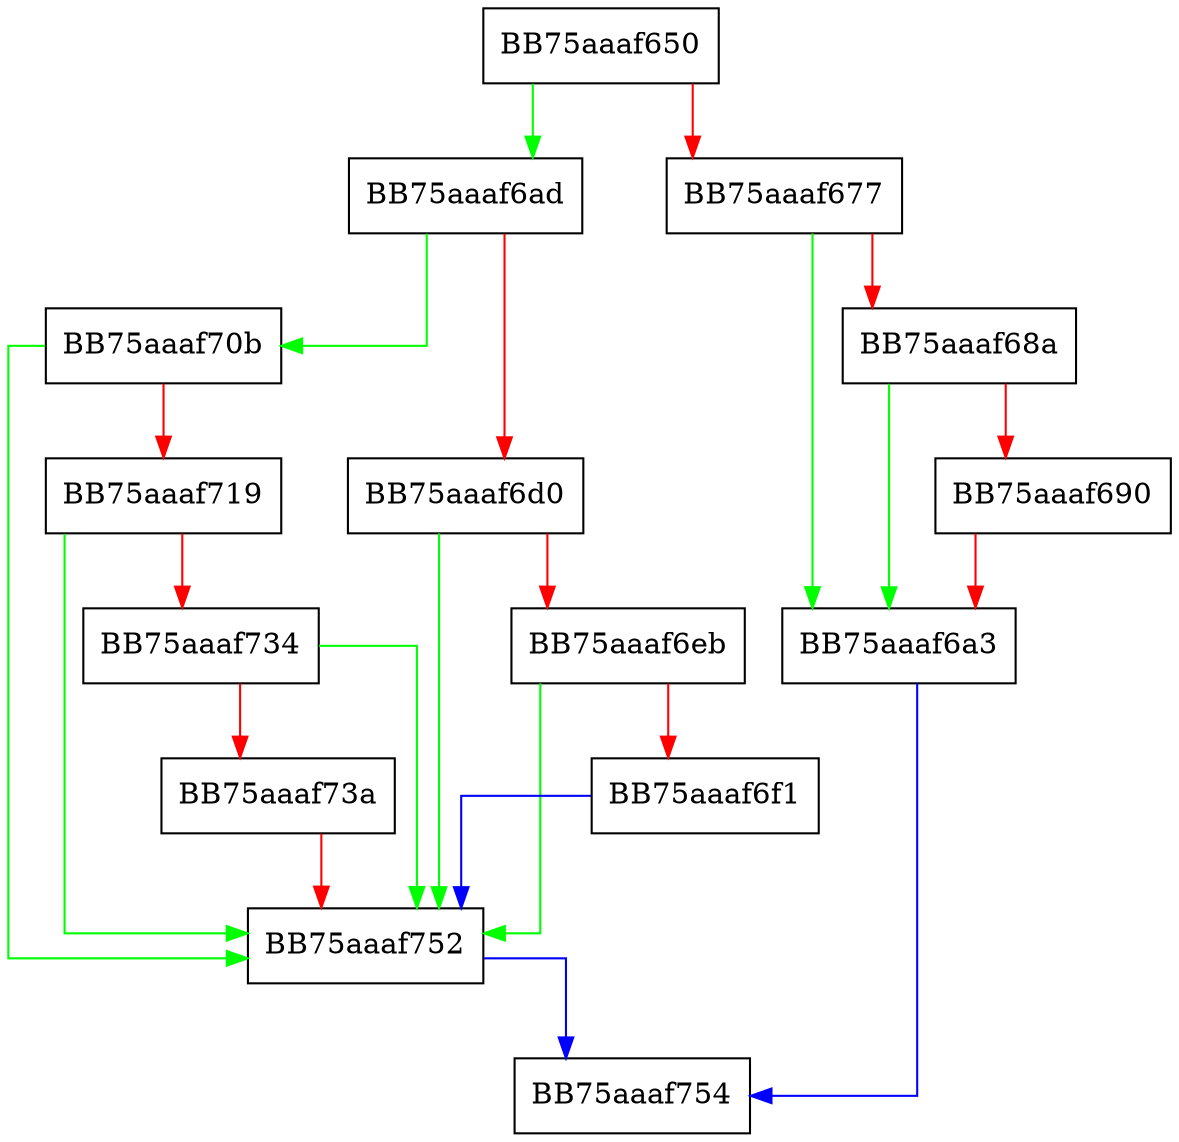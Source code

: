 digraph Truncate {
  node [shape="box"];
  graph [splines=ortho];
  BB75aaaf650 -> BB75aaaf6ad [color="green"];
  BB75aaaf650 -> BB75aaaf677 [color="red"];
  BB75aaaf677 -> BB75aaaf6a3 [color="green"];
  BB75aaaf677 -> BB75aaaf68a [color="red"];
  BB75aaaf68a -> BB75aaaf6a3 [color="green"];
  BB75aaaf68a -> BB75aaaf690 [color="red"];
  BB75aaaf690 -> BB75aaaf6a3 [color="red"];
  BB75aaaf6a3 -> BB75aaaf754 [color="blue"];
  BB75aaaf6ad -> BB75aaaf70b [color="green"];
  BB75aaaf6ad -> BB75aaaf6d0 [color="red"];
  BB75aaaf6d0 -> BB75aaaf752 [color="green"];
  BB75aaaf6d0 -> BB75aaaf6eb [color="red"];
  BB75aaaf6eb -> BB75aaaf752 [color="green"];
  BB75aaaf6eb -> BB75aaaf6f1 [color="red"];
  BB75aaaf6f1 -> BB75aaaf752 [color="blue"];
  BB75aaaf70b -> BB75aaaf752 [color="green"];
  BB75aaaf70b -> BB75aaaf719 [color="red"];
  BB75aaaf719 -> BB75aaaf752 [color="green"];
  BB75aaaf719 -> BB75aaaf734 [color="red"];
  BB75aaaf734 -> BB75aaaf752 [color="green"];
  BB75aaaf734 -> BB75aaaf73a [color="red"];
  BB75aaaf73a -> BB75aaaf752 [color="red"];
  BB75aaaf752 -> BB75aaaf754 [color="blue"];
}